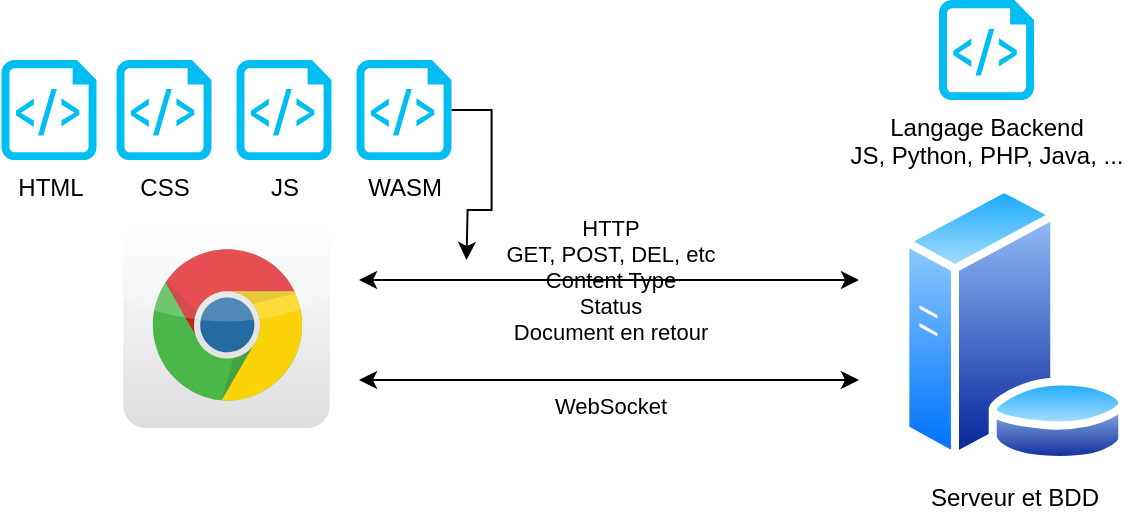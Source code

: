 <mxfile version="24.7.8">
  <diagram name="Page-1" id="h8Pk-Ec_L9b_7ux0lojJ">
    <mxGraphModel dx="1040" dy="797" grid="1" gridSize="10" guides="1" tooltips="1" connect="1" arrows="1" fold="1" page="1" pageScale="1" pageWidth="827" pageHeight="1169" background="#ffffff" math="0" shadow="0">
      <root>
        <mxCell id="0" />
        <mxCell id="1" parent="0" />
        <mxCell id="JMQ2rB71Vb1QW5Y3Cyl6-1" value="" style="dashed=0;outlineConnect=0;html=1;align=center;labelPosition=center;verticalLabelPosition=bottom;verticalAlign=top;shape=mxgraph.webicons.chrome;gradientColor=#DFDEDE;labelBackgroundColor=none;fontColor=#000000;" vertex="1" parent="1">
          <mxGeometry x="129.65" y="200" width="103.2" height="104" as="geometry" />
        </mxCell>
        <mxCell id="JMQ2rB71Vb1QW5Y3Cyl6-2" value="Serveur et BDD" style="image;aspect=fixed;perimeter=ellipsePerimeter;html=1;align=center;shadow=0;dashed=0;spacingTop=3;image=img/lib/active_directory/database_server.svg;labelBackgroundColor=none;fontColor=#000000;" vertex="1" parent="1">
          <mxGeometry x="517.5" y="182" width="114.8" height="140" as="geometry" />
        </mxCell>
        <mxCell id="JMQ2rB71Vb1QW5Y3Cyl6-3" value="HTML" style="verticalLabelPosition=bottom;html=1;verticalAlign=top;align=center;strokeColor=none;fillColor=#00BEF2;shape=mxgraph.azure.script_file;pointerEvents=1;labelBackgroundColor=none;fontColor=#000000;" vertex="1" parent="1">
          <mxGeometry x="68.75" y="120" width="47.5" height="50" as="geometry" />
        </mxCell>
        <mxCell id="JMQ2rB71Vb1QW5Y3Cyl6-4" value="CSS" style="verticalLabelPosition=bottom;html=1;verticalAlign=top;align=center;strokeColor=none;fillColor=#00BEF2;shape=mxgraph.azure.script_file;pointerEvents=1;labelBackgroundColor=none;fontColor=#000000;" vertex="1" parent="1">
          <mxGeometry x="126.25" y="120" width="47.5" height="50" as="geometry" />
        </mxCell>
        <mxCell id="JMQ2rB71Vb1QW5Y3Cyl6-7" value="JS" style="verticalLabelPosition=bottom;html=1;verticalAlign=top;align=center;strokeColor=none;fillColor=#00BEF2;shape=mxgraph.azure.script_file;pointerEvents=1;labelBackgroundColor=none;fontColor=#000000;" vertex="1" parent="1">
          <mxGeometry x="186.25" y="120" width="47.5" height="50" as="geometry" />
        </mxCell>
        <mxCell id="JMQ2rB71Vb1QW5Y3Cyl6-10" value="Langage Backend&lt;div&gt;JS, Python, PHP, Java, ...&lt;/div&gt;" style="verticalLabelPosition=bottom;html=1;verticalAlign=top;align=center;strokeColor=none;fillColor=#00BEF2;shape=mxgraph.azure.script_file;pointerEvents=1;labelBackgroundColor=none;fontColor=#000000;" vertex="1" parent="1">
          <mxGeometry x="537.5" y="90" width="47.5" height="50" as="geometry" />
        </mxCell>
        <mxCell id="JMQ2rB71Vb1QW5Y3Cyl6-13" value="HTTP&lt;div&gt;GET, POST, DEL, etc&lt;/div&gt;&lt;div&gt;Content Type&lt;/div&gt;&lt;div&gt;Status&lt;/div&gt;&lt;div&gt;Document en retour&lt;/div&gt;" style="endArrow=classic;startArrow=classic;html=1;rounded=0;labelBackgroundColor=none;fontColor=#000000;strokeColor=#000000;" edge="1" parent="1">
          <mxGeometry width="50" height="50" relative="1" as="geometry">
            <mxPoint x="247.5" y="230" as="sourcePoint" />
            <mxPoint x="497.5" y="230" as="targetPoint" />
          </mxGeometry>
        </mxCell>
        <mxCell id="JMQ2rB71Vb1QW5Y3Cyl6-14" value="WebSocket" style="endArrow=classic;startArrow=classic;html=1;rounded=0;labelBackgroundColor=none;fontColor=#000000;strokeColor=#000000;verticalAlign=top;" edge="1" parent="1">
          <mxGeometry x="-0.002" width="50" height="50" relative="1" as="geometry">
            <mxPoint x="247.5" y="280" as="sourcePoint" />
            <mxPoint x="497.5" y="280" as="targetPoint" />
            <mxPoint as="offset" />
          </mxGeometry>
        </mxCell>
        <mxCell id="JMQ2rB71Vb1QW5Y3Cyl6-17" value="" style="edgeStyle=orthogonalEdgeStyle;rounded=0;orthogonalLoop=1;jettySize=auto;html=1;" edge="1" parent="1" source="JMQ2rB71Vb1QW5Y3Cyl6-15">
          <mxGeometry relative="1" as="geometry">
            <mxPoint x="301.25" y="220" as="targetPoint" />
          </mxGeometry>
        </mxCell>
        <mxCell id="JMQ2rB71Vb1QW5Y3Cyl6-15" value="WASM" style="verticalLabelPosition=bottom;html=1;verticalAlign=top;align=center;strokeColor=none;fillColor=#00BEF2;shape=mxgraph.azure.script_file;pointerEvents=1;labelBackgroundColor=none;fontColor=#000000;" vertex="1" parent="1">
          <mxGeometry x="246.25" y="120" width="47.5" height="50" as="geometry" />
        </mxCell>
      </root>
    </mxGraphModel>
  </diagram>
</mxfile>
